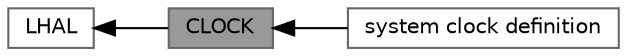 digraph "CLOCK"
{
 // LATEX_PDF_SIZE
  bgcolor="transparent";
  edge [fontname=Helvetica,fontsize=10,labelfontname=Helvetica,labelfontsize=10];
  node [fontname=Helvetica,fontsize=10,shape=box,height=0.2,width=0.4];
  rankdir=LR;
  Node3 [label="system clock definition",height=0.2,width=0.4,color="grey40", fillcolor="white", style="filled",URL="$group___b_f_l_b___s_y_s_t_e_m___c_l_o_c_k.html",tooltip=" "];
  Node1 [label="CLOCK",height=0.2,width=0.4,color="gray40", fillcolor="grey60", style="filled", fontcolor="black",tooltip=" "];
  Node2 [label="LHAL",height=0.2,width=0.4,color="grey40", fillcolor="white", style="filled",URL="$group___l_h_a_l.html",tooltip=" "];
  Node2->Node1 [shape=plaintext, dir="back", style="solid"];
  Node1->Node3 [shape=plaintext, dir="back", style="solid"];
}
